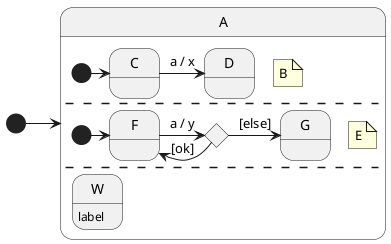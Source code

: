 @startuml
    [*] -> A
    state A {
        note "B" as B
        [*] -> C
        state C
        state D
        C -> D: a / x
        --
        note "E" as E
        [*] -> F
        state F
        state G
        state H <<choice>>
        F -> H: a / y
        H -> F: [ok] 
        H -> G: [else]
        --
        state W : label
    }
@enduml
